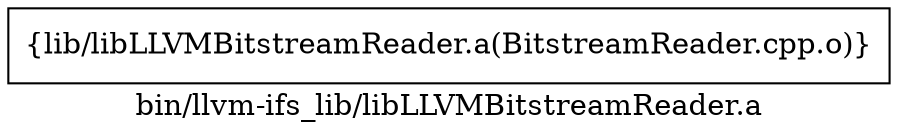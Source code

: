 digraph "bin/llvm-ifs_lib/libLLVMBitstreamReader.a" {
	label="bin/llvm-ifs_lib/libLLVMBitstreamReader.a";
	rankdir=LR;

	Node0x55ffef7a7eb8 [shape=record,shape=box,group=0,label="{lib/libLLVMBitstreamReader.a(BitstreamReader.cpp.o)}"];
}
